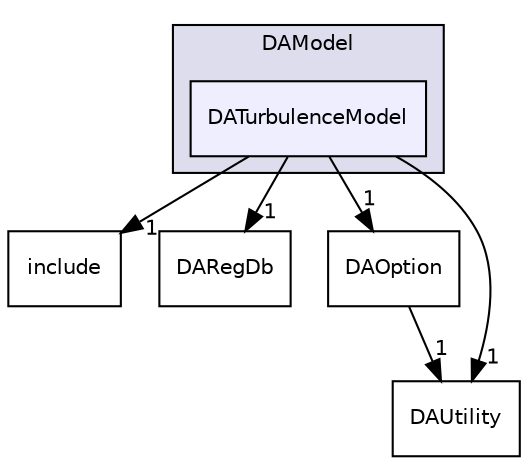digraph "dafoam/src/adjoint/DAModel/DATurbulenceModel" {
  bgcolor=transparent;
  compound=true
  node [ fontsize="10", fontname="Helvetica"];
  edge [ labelfontsize="10", labelfontname="Helvetica"];
  subgraph clusterdir_0e038532d2d478fb20f067fb4c41f83e {
    graph [ bgcolor="#ddddee", pencolor="black", label="DAModel" fontname="Helvetica", fontsize="10", URL="dir_0e038532d2d478fb20f067fb4c41f83e.html"]
  dir_a9b11936805b795b6397e9f882cee431 [shape=box, label="DATurbulenceModel", style="filled", fillcolor="#eeeeff", pencolor="black", URL="dir_a9b11936805b795b6397e9f882cee431.html"];
  }
  dir_7df341fe0193531049da9f2466a34806 [shape=box label="include" URL="dir_7df341fe0193531049da9f2466a34806.html"];
  dir_7f5514a39c79bf07c6260b1d89aae56a [shape=box label="DARegDb" URL="dir_7f5514a39c79bf07c6260b1d89aae56a.html"];
  dir_3e1a3916256641cd890d01e288a238af [shape=box label="DAOption" URL="dir_3e1a3916256641cd890d01e288a238af.html"];
  dir_cf971f353ff72be402d0f8c332203c9b [shape=box label="DAUtility" URL="dir_cf971f353ff72be402d0f8c332203c9b.html"];
  dir_3e1a3916256641cd890d01e288a238af->dir_cf971f353ff72be402d0f8c332203c9b [headlabel="1", labeldistance=1.5 headhref="dir_000016_000025.html"];
  dir_a9b11936805b795b6397e9f882cee431->dir_7df341fe0193531049da9f2466a34806 [headlabel="1", labeldistance=1.5 headhref="dir_000014_000026.html"];
  dir_a9b11936805b795b6397e9f882cee431->dir_7f5514a39c79bf07c6260b1d89aae56a [headlabel="1", labeldistance=1.5 headhref="dir_000014_000018.html"];
  dir_a9b11936805b795b6397e9f882cee431->dir_3e1a3916256641cd890d01e288a238af [headlabel="1", labeldistance=1.5 headhref="dir_000014_000016.html"];
  dir_a9b11936805b795b6397e9f882cee431->dir_cf971f353ff72be402d0f8c332203c9b [headlabel="1", labeldistance=1.5 headhref="dir_000014_000025.html"];
}
